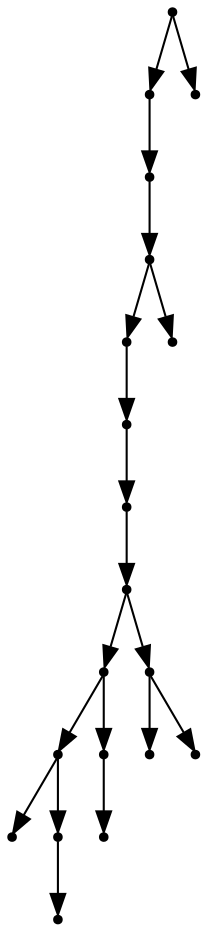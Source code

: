 digraph {
  19 [shape=point];
  17 [shape=point];
  16 [shape=point];
  15 [shape=point];
  13 [shape=point];
  12 [shape=point];
  11 [shape=point];
  10 [shape=point];
  6 [shape=point];
  3 [shape=point];
  0 [shape=point];
  2 [shape=point];
  1 [shape=point];
  5 [shape=point];
  4 [shape=point];
  9 [shape=point];
  7 [shape=point];
  8 [shape=point];
  14 [shape=point];
  18 [shape=point];
19 -> 17;
17 -> 16;
16 -> 15;
15 -> 13;
13 -> 12;
12 -> 11;
11 -> 10;
10 -> 6;
6 -> 3;
3 -> 0;
3 -> 2;
2 -> 1;
6 -> 5;
5 -> 4;
10 -> 9;
9 -> 7;
9 -> 8;
15 -> 14;
19 -> 18;
}
